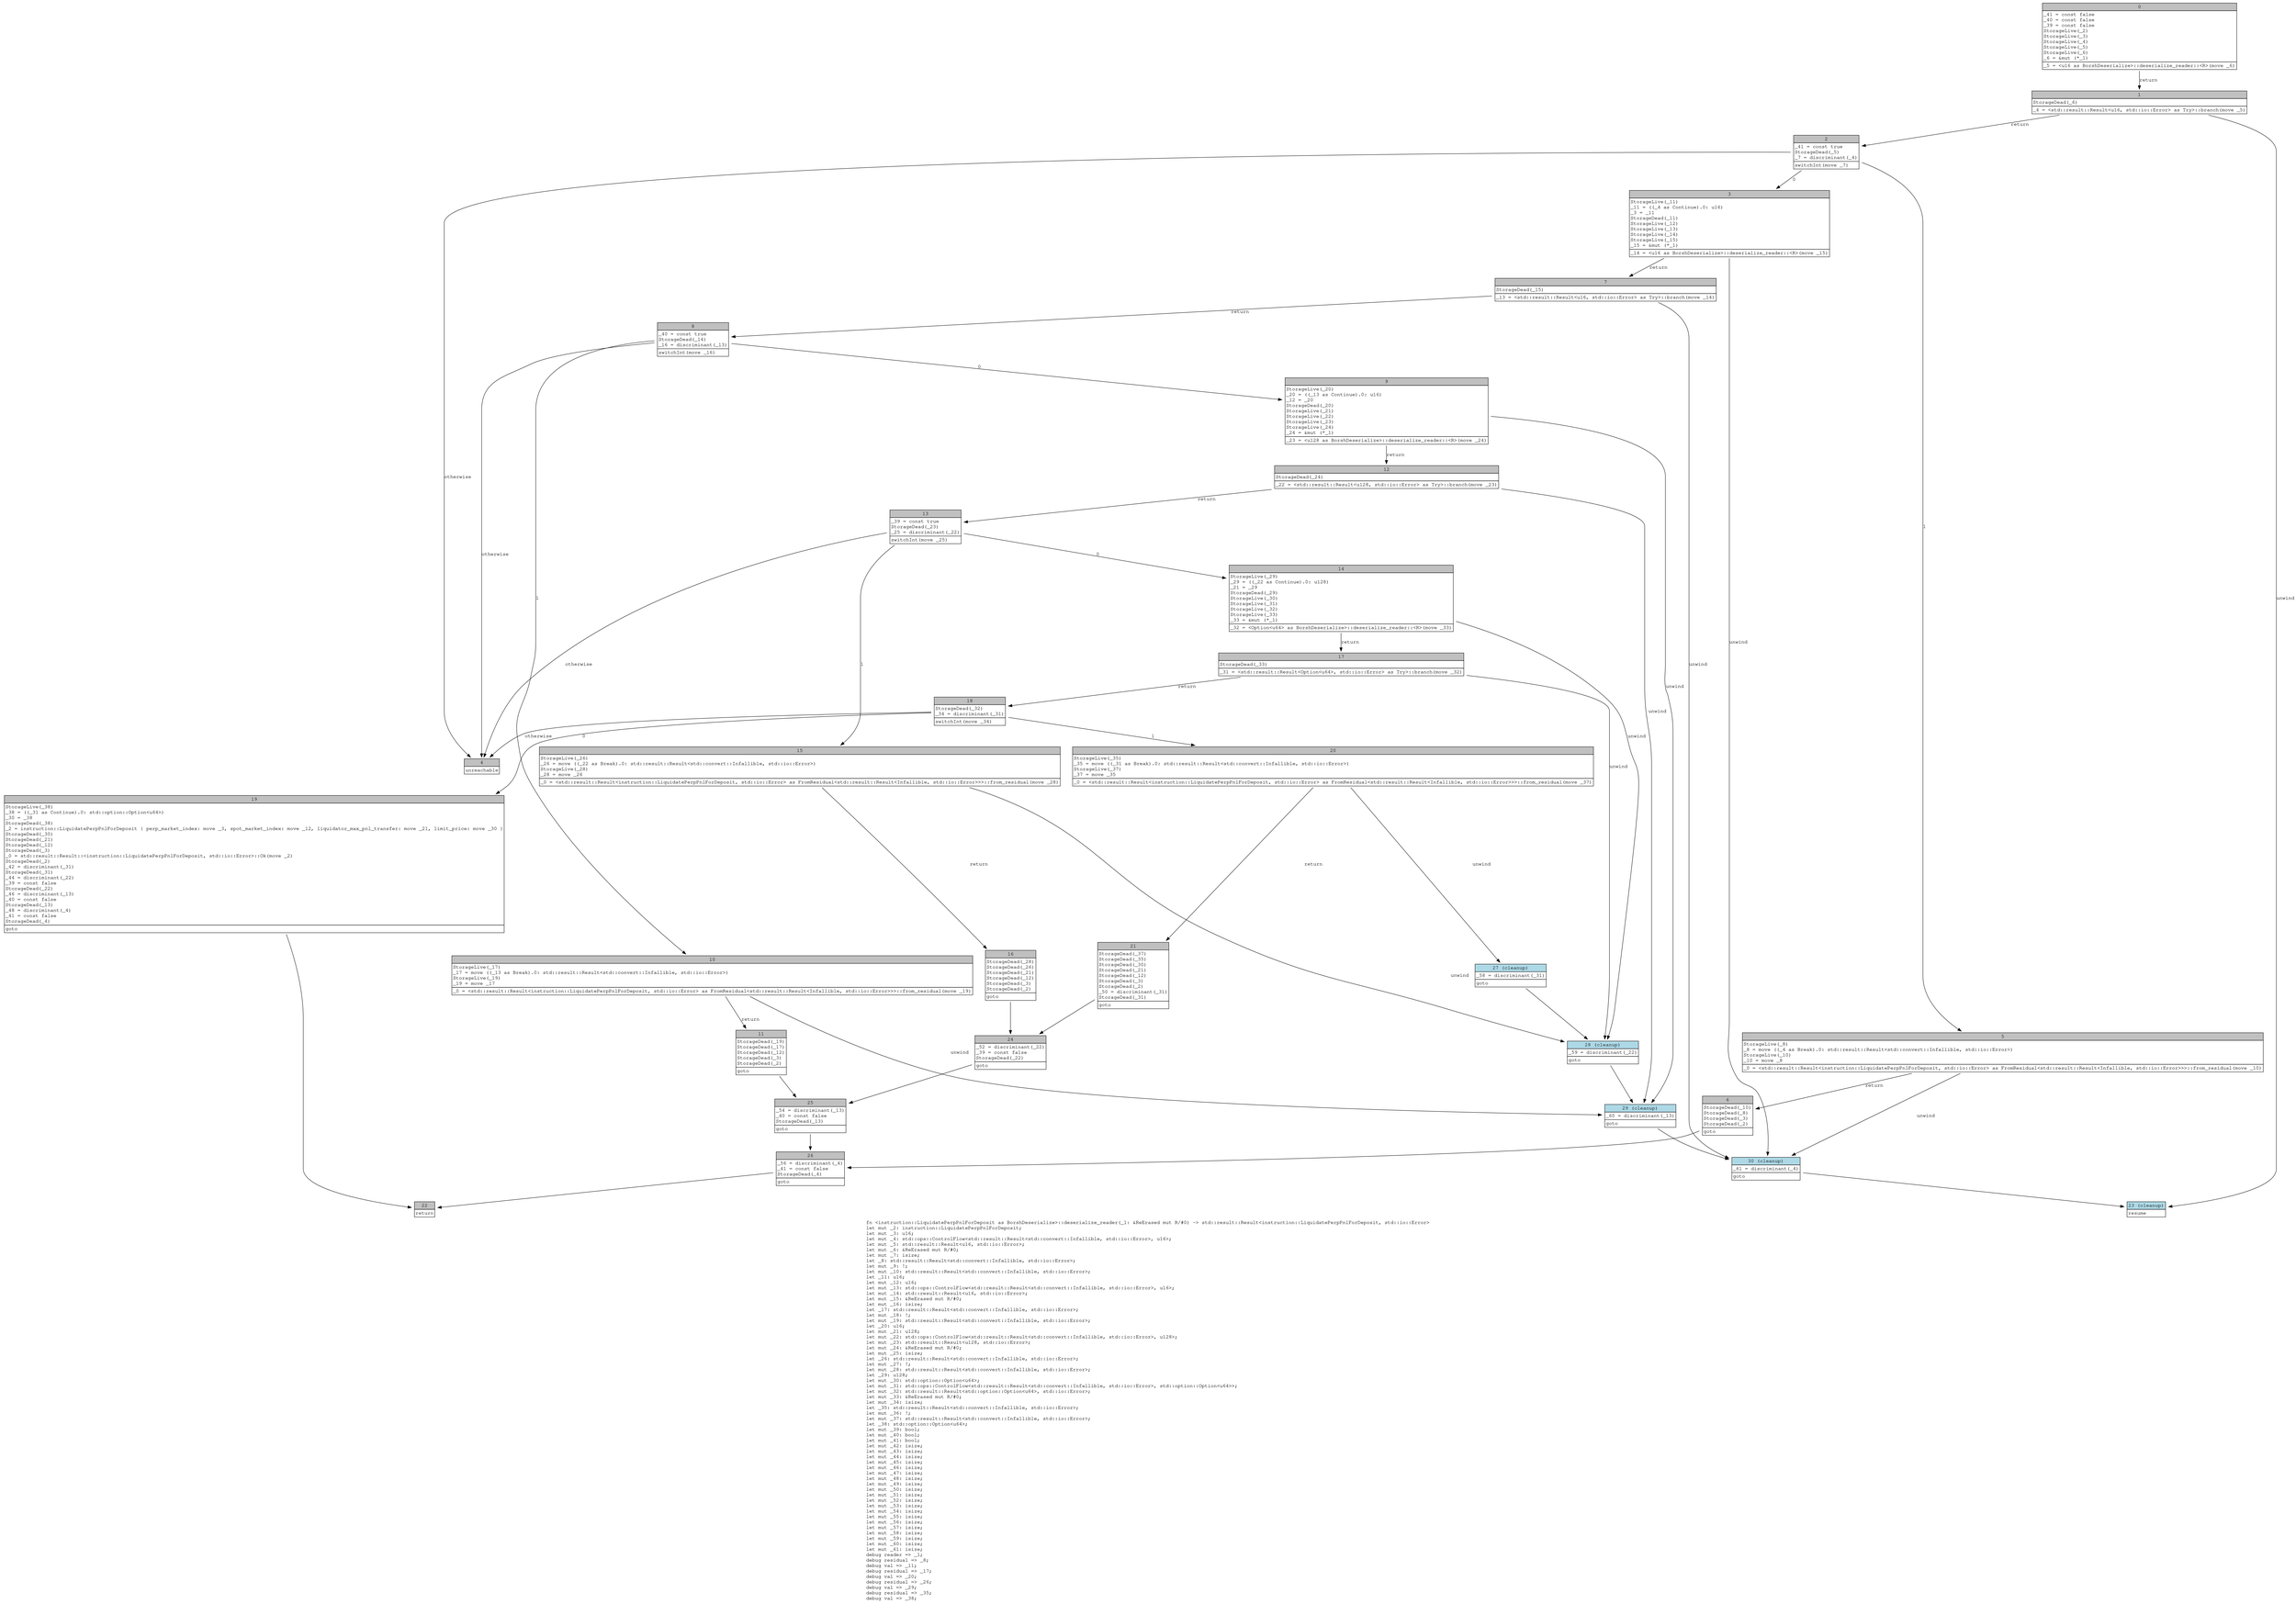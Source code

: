 digraph Mir_0_22771 {
    graph [fontname="Courier, monospace"];
    node [fontname="Courier, monospace"];
    edge [fontname="Courier, monospace"];
    label=<fn &lt;instruction::LiquidatePerpPnlForDeposit as BorshDeserialize&gt;::deserialize_reader(_1: &amp;ReErased mut R/#0) -&gt; std::result::Result&lt;instruction::LiquidatePerpPnlForDeposit, std::io::Error&gt;<br align="left"/>let mut _2: instruction::LiquidatePerpPnlForDeposit;<br align="left"/>let mut _3: u16;<br align="left"/>let mut _4: std::ops::ControlFlow&lt;std::result::Result&lt;std::convert::Infallible, std::io::Error&gt;, u16&gt;;<br align="left"/>let mut _5: std::result::Result&lt;u16, std::io::Error&gt;;<br align="left"/>let mut _6: &amp;ReErased mut R/#0;<br align="left"/>let mut _7: isize;<br align="left"/>let _8: std::result::Result&lt;std::convert::Infallible, std::io::Error&gt;;<br align="left"/>let mut _9: !;<br align="left"/>let mut _10: std::result::Result&lt;std::convert::Infallible, std::io::Error&gt;;<br align="left"/>let _11: u16;<br align="left"/>let mut _12: u16;<br align="left"/>let mut _13: std::ops::ControlFlow&lt;std::result::Result&lt;std::convert::Infallible, std::io::Error&gt;, u16&gt;;<br align="left"/>let mut _14: std::result::Result&lt;u16, std::io::Error&gt;;<br align="left"/>let mut _15: &amp;ReErased mut R/#0;<br align="left"/>let mut _16: isize;<br align="left"/>let _17: std::result::Result&lt;std::convert::Infallible, std::io::Error&gt;;<br align="left"/>let mut _18: !;<br align="left"/>let mut _19: std::result::Result&lt;std::convert::Infallible, std::io::Error&gt;;<br align="left"/>let _20: u16;<br align="left"/>let mut _21: u128;<br align="left"/>let mut _22: std::ops::ControlFlow&lt;std::result::Result&lt;std::convert::Infallible, std::io::Error&gt;, u128&gt;;<br align="left"/>let mut _23: std::result::Result&lt;u128, std::io::Error&gt;;<br align="left"/>let mut _24: &amp;ReErased mut R/#0;<br align="left"/>let mut _25: isize;<br align="left"/>let _26: std::result::Result&lt;std::convert::Infallible, std::io::Error&gt;;<br align="left"/>let mut _27: !;<br align="left"/>let mut _28: std::result::Result&lt;std::convert::Infallible, std::io::Error&gt;;<br align="left"/>let _29: u128;<br align="left"/>let mut _30: std::option::Option&lt;u64&gt;;<br align="left"/>let mut _31: std::ops::ControlFlow&lt;std::result::Result&lt;std::convert::Infallible, std::io::Error&gt;, std::option::Option&lt;u64&gt;&gt;;<br align="left"/>let mut _32: std::result::Result&lt;std::option::Option&lt;u64&gt;, std::io::Error&gt;;<br align="left"/>let mut _33: &amp;ReErased mut R/#0;<br align="left"/>let mut _34: isize;<br align="left"/>let _35: std::result::Result&lt;std::convert::Infallible, std::io::Error&gt;;<br align="left"/>let mut _36: !;<br align="left"/>let mut _37: std::result::Result&lt;std::convert::Infallible, std::io::Error&gt;;<br align="left"/>let _38: std::option::Option&lt;u64&gt;;<br align="left"/>let mut _39: bool;<br align="left"/>let mut _40: bool;<br align="left"/>let mut _41: bool;<br align="left"/>let mut _42: isize;<br align="left"/>let mut _43: isize;<br align="left"/>let mut _44: isize;<br align="left"/>let mut _45: isize;<br align="left"/>let mut _46: isize;<br align="left"/>let mut _47: isize;<br align="left"/>let mut _48: isize;<br align="left"/>let mut _49: isize;<br align="left"/>let mut _50: isize;<br align="left"/>let mut _51: isize;<br align="left"/>let mut _52: isize;<br align="left"/>let mut _53: isize;<br align="left"/>let mut _54: isize;<br align="left"/>let mut _55: isize;<br align="left"/>let mut _56: isize;<br align="left"/>let mut _57: isize;<br align="left"/>let mut _58: isize;<br align="left"/>let mut _59: isize;<br align="left"/>let mut _60: isize;<br align="left"/>let mut _61: isize;<br align="left"/>debug reader =&gt; _1;<br align="left"/>debug residual =&gt; _8;<br align="left"/>debug val =&gt; _11;<br align="left"/>debug residual =&gt; _17;<br align="left"/>debug val =&gt; _20;<br align="left"/>debug residual =&gt; _26;<br align="left"/>debug val =&gt; _29;<br align="left"/>debug residual =&gt; _35;<br align="left"/>debug val =&gt; _38;<br align="left"/>>;
    bb0__0_22771 [shape="none", label=<<table border="0" cellborder="1" cellspacing="0"><tr><td bgcolor="gray" align="center" colspan="1">0</td></tr><tr><td align="left" balign="left">_41 = const false<br/>_40 = const false<br/>_39 = const false<br/>StorageLive(_2)<br/>StorageLive(_3)<br/>StorageLive(_4)<br/>StorageLive(_5)<br/>StorageLive(_6)<br/>_6 = &amp;mut (*_1)<br/></td></tr><tr><td align="left">_5 = &lt;u16 as BorshDeserialize&gt;::deserialize_reader::&lt;R&gt;(move _6)</td></tr></table>>];
    bb1__0_22771 [shape="none", label=<<table border="0" cellborder="1" cellspacing="0"><tr><td bgcolor="gray" align="center" colspan="1">1</td></tr><tr><td align="left" balign="left">StorageDead(_6)<br/></td></tr><tr><td align="left">_4 = &lt;std::result::Result&lt;u16, std::io::Error&gt; as Try&gt;::branch(move _5)</td></tr></table>>];
    bb2__0_22771 [shape="none", label=<<table border="0" cellborder="1" cellspacing="0"><tr><td bgcolor="gray" align="center" colspan="1">2</td></tr><tr><td align="left" balign="left">_41 = const true<br/>StorageDead(_5)<br/>_7 = discriminant(_4)<br/></td></tr><tr><td align="left">switchInt(move _7)</td></tr></table>>];
    bb3__0_22771 [shape="none", label=<<table border="0" cellborder="1" cellspacing="0"><tr><td bgcolor="gray" align="center" colspan="1">3</td></tr><tr><td align="left" balign="left">StorageLive(_11)<br/>_11 = ((_4 as Continue).0: u16)<br/>_3 = _11<br/>StorageDead(_11)<br/>StorageLive(_12)<br/>StorageLive(_13)<br/>StorageLive(_14)<br/>StorageLive(_15)<br/>_15 = &amp;mut (*_1)<br/></td></tr><tr><td align="left">_14 = &lt;u16 as BorshDeserialize&gt;::deserialize_reader::&lt;R&gt;(move _15)</td></tr></table>>];
    bb4__0_22771 [shape="none", label=<<table border="0" cellborder="1" cellspacing="0"><tr><td bgcolor="gray" align="center" colspan="1">4</td></tr><tr><td align="left">unreachable</td></tr></table>>];
    bb5__0_22771 [shape="none", label=<<table border="0" cellborder="1" cellspacing="0"><tr><td bgcolor="gray" align="center" colspan="1">5</td></tr><tr><td align="left" balign="left">StorageLive(_8)<br/>_8 = move ((_4 as Break).0: std::result::Result&lt;std::convert::Infallible, std::io::Error&gt;)<br/>StorageLive(_10)<br/>_10 = move _8<br/></td></tr><tr><td align="left">_0 = &lt;std::result::Result&lt;instruction::LiquidatePerpPnlForDeposit, std::io::Error&gt; as FromResidual&lt;std::result::Result&lt;Infallible, std::io::Error&gt;&gt;&gt;::from_residual(move _10)</td></tr></table>>];
    bb6__0_22771 [shape="none", label=<<table border="0" cellborder="1" cellspacing="0"><tr><td bgcolor="gray" align="center" colspan="1">6</td></tr><tr><td align="left" balign="left">StorageDead(_10)<br/>StorageDead(_8)<br/>StorageDead(_3)<br/>StorageDead(_2)<br/></td></tr><tr><td align="left">goto</td></tr></table>>];
    bb7__0_22771 [shape="none", label=<<table border="0" cellborder="1" cellspacing="0"><tr><td bgcolor="gray" align="center" colspan="1">7</td></tr><tr><td align="left" balign="left">StorageDead(_15)<br/></td></tr><tr><td align="left">_13 = &lt;std::result::Result&lt;u16, std::io::Error&gt; as Try&gt;::branch(move _14)</td></tr></table>>];
    bb8__0_22771 [shape="none", label=<<table border="0" cellborder="1" cellspacing="0"><tr><td bgcolor="gray" align="center" colspan="1">8</td></tr><tr><td align="left" balign="left">_40 = const true<br/>StorageDead(_14)<br/>_16 = discriminant(_13)<br/></td></tr><tr><td align="left">switchInt(move _16)</td></tr></table>>];
    bb9__0_22771 [shape="none", label=<<table border="0" cellborder="1" cellspacing="0"><tr><td bgcolor="gray" align="center" colspan="1">9</td></tr><tr><td align="left" balign="left">StorageLive(_20)<br/>_20 = ((_13 as Continue).0: u16)<br/>_12 = _20<br/>StorageDead(_20)<br/>StorageLive(_21)<br/>StorageLive(_22)<br/>StorageLive(_23)<br/>StorageLive(_24)<br/>_24 = &amp;mut (*_1)<br/></td></tr><tr><td align="left">_23 = &lt;u128 as BorshDeserialize&gt;::deserialize_reader::&lt;R&gt;(move _24)</td></tr></table>>];
    bb10__0_22771 [shape="none", label=<<table border="0" cellborder="1" cellspacing="0"><tr><td bgcolor="gray" align="center" colspan="1">10</td></tr><tr><td align="left" balign="left">StorageLive(_17)<br/>_17 = move ((_13 as Break).0: std::result::Result&lt;std::convert::Infallible, std::io::Error&gt;)<br/>StorageLive(_19)<br/>_19 = move _17<br/></td></tr><tr><td align="left">_0 = &lt;std::result::Result&lt;instruction::LiquidatePerpPnlForDeposit, std::io::Error&gt; as FromResidual&lt;std::result::Result&lt;Infallible, std::io::Error&gt;&gt;&gt;::from_residual(move _19)</td></tr></table>>];
    bb11__0_22771 [shape="none", label=<<table border="0" cellborder="1" cellspacing="0"><tr><td bgcolor="gray" align="center" colspan="1">11</td></tr><tr><td align="left" balign="left">StorageDead(_19)<br/>StorageDead(_17)<br/>StorageDead(_12)<br/>StorageDead(_3)<br/>StorageDead(_2)<br/></td></tr><tr><td align="left">goto</td></tr></table>>];
    bb12__0_22771 [shape="none", label=<<table border="0" cellborder="1" cellspacing="0"><tr><td bgcolor="gray" align="center" colspan="1">12</td></tr><tr><td align="left" balign="left">StorageDead(_24)<br/></td></tr><tr><td align="left">_22 = &lt;std::result::Result&lt;u128, std::io::Error&gt; as Try&gt;::branch(move _23)</td></tr></table>>];
    bb13__0_22771 [shape="none", label=<<table border="0" cellborder="1" cellspacing="0"><tr><td bgcolor="gray" align="center" colspan="1">13</td></tr><tr><td align="left" balign="left">_39 = const true<br/>StorageDead(_23)<br/>_25 = discriminant(_22)<br/></td></tr><tr><td align="left">switchInt(move _25)</td></tr></table>>];
    bb14__0_22771 [shape="none", label=<<table border="0" cellborder="1" cellspacing="0"><tr><td bgcolor="gray" align="center" colspan="1">14</td></tr><tr><td align="left" balign="left">StorageLive(_29)<br/>_29 = ((_22 as Continue).0: u128)<br/>_21 = _29<br/>StorageDead(_29)<br/>StorageLive(_30)<br/>StorageLive(_31)<br/>StorageLive(_32)<br/>StorageLive(_33)<br/>_33 = &amp;mut (*_1)<br/></td></tr><tr><td align="left">_32 = &lt;Option&lt;u64&gt; as BorshDeserialize&gt;::deserialize_reader::&lt;R&gt;(move _33)</td></tr></table>>];
    bb15__0_22771 [shape="none", label=<<table border="0" cellborder="1" cellspacing="0"><tr><td bgcolor="gray" align="center" colspan="1">15</td></tr><tr><td align="left" balign="left">StorageLive(_26)<br/>_26 = move ((_22 as Break).0: std::result::Result&lt;std::convert::Infallible, std::io::Error&gt;)<br/>StorageLive(_28)<br/>_28 = move _26<br/></td></tr><tr><td align="left">_0 = &lt;std::result::Result&lt;instruction::LiquidatePerpPnlForDeposit, std::io::Error&gt; as FromResidual&lt;std::result::Result&lt;Infallible, std::io::Error&gt;&gt;&gt;::from_residual(move _28)</td></tr></table>>];
    bb16__0_22771 [shape="none", label=<<table border="0" cellborder="1" cellspacing="0"><tr><td bgcolor="gray" align="center" colspan="1">16</td></tr><tr><td align="left" balign="left">StorageDead(_28)<br/>StorageDead(_26)<br/>StorageDead(_21)<br/>StorageDead(_12)<br/>StorageDead(_3)<br/>StorageDead(_2)<br/></td></tr><tr><td align="left">goto</td></tr></table>>];
    bb17__0_22771 [shape="none", label=<<table border="0" cellborder="1" cellspacing="0"><tr><td bgcolor="gray" align="center" colspan="1">17</td></tr><tr><td align="left" balign="left">StorageDead(_33)<br/></td></tr><tr><td align="left">_31 = &lt;std::result::Result&lt;Option&lt;u64&gt;, std::io::Error&gt; as Try&gt;::branch(move _32)</td></tr></table>>];
    bb18__0_22771 [shape="none", label=<<table border="0" cellborder="1" cellspacing="0"><tr><td bgcolor="gray" align="center" colspan="1">18</td></tr><tr><td align="left" balign="left">StorageDead(_32)<br/>_34 = discriminant(_31)<br/></td></tr><tr><td align="left">switchInt(move _34)</td></tr></table>>];
    bb19__0_22771 [shape="none", label=<<table border="0" cellborder="1" cellspacing="0"><tr><td bgcolor="gray" align="center" colspan="1">19</td></tr><tr><td align="left" balign="left">StorageLive(_38)<br/>_38 = ((_31 as Continue).0: std::option::Option&lt;u64&gt;)<br/>_30 = _38<br/>StorageDead(_38)<br/>_2 = instruction::LiquidatePerpPnlForDeposit { perp_market_index: move _3, spot_market_index: move _12, liquidator_max_pnl_transfer: move _21, limit_price: move _30 }<br/>StorageDead(_30)<br/>StorageDead(_21)<br/>StorageDead(_12)<br/>StorageDead(_3)<br/>_0 = std::result::Result::&lt;instruction::LiquidatePerpPnlForDeposit, std::io::Error&gt;::Ok(move _2)<br/>StorageDead(_2)<br/>_42 = discriminant(_31)<br/>StorageDead(_31)<br/>_44 = discriminant(_22)<br/>_39 = const false<br/>StorageDead(_22)<br/>_46 = discriminant(_13)<br/>_40 = const false<br/>StorageDead(_13)<br/>_48 = discriminant(_4)<br/>_41 = const false<br/>StorageDead(_4)<br/></td></tr><tr><td align="left">goto</td></tr></table>>];
    bb20__0_22771 [shape="none", label=<<table border="0" cellborder="1" cellspacing="0"><tr><td bgcolor="gray" align="center" colspan="1">20</td></tr><tr><td align="left" balign="left">StorageLive(_35)<br/>_35 = move ((_31 as Break).0: std::result::Result&lt;std::convert::Infallible, std::io::Error&gt;)<br/>StorageLive(_37)<br/>_37 = move _35<br/></td></tr><tr><td align="left">_0 = &lt;std::result::Result&lt;instruction::LiquidatePerpPnlForDeposit, std::io::Error&gt; as FromResidual&lt;std::result::Result&lt;Infallible, std::io::Error&gt;&gt;&gt;::from_residual(move _37)</td></tr></table>>];
    bb21__0_22771 [shape="none", label=<<table border="0" cellborder="1" cellspacing="0"><tr><td bgcolor="gray" align="center" colspan="1">21</td></tr><tr><td align="left" balign="left">StorageDead(_37)<br/>StorageDead(_35)<br/>StorageDead(_30)<br/>StorageDead(_21)<br/>StorageDead(_12)<br/>StorageDead(_3)<br/>StorageDead(_2)<br/>_50 = discriminant(_31)<br/>StorageDead(_31)<br/></td></tr><tr><td align="left">goto</td></tr></table>>];
    bb22__0_22771 [shape="none", label=<<table border="0" cellborder="1" cellspacing="0"><tr><td bgcolor="gray" align="center" colspan="1">22</td></tr><tr><td align="left">return</td></tr></table>>];
    bb23__0_22771 [shape="none", label=<<table border="0" cellborder="1" cellspacing="0"><tr><td bgcolor="lightblue" align="center" colspan="1">23 (cleanup)</td></tr><tr><td align="left">resume</td></tr></table>>];
    bb24__0_22771 [shape="none", label=<<table border="0" cellborder="1" cellspacing="0"><tr><td bgcolor="gray" align="center" colspan="1">24</td></tr><tr><td align="left" balign="left">_52 = discriminant(_22)<br/>_39 = const false<br/>StorageDead(_22)<br/></td></tr><tr><td align="left">goto</td></tr></table>>];
    bb25__0_22771 [shape="none", label=<<table border="0" cellborder="1" cellspacing="0"><tr><td bgcolor="gray" align="center" colspan="1">25</td></tr><tr><td align="left" balign="left">_54 = discriminant(_13)<br/>_40 = const false<br/>StorageDead(_13)<br/></td></tr><tr><td align="left">goto</td></tr></table>>];
    bb26__0_22771 [shape="none", label=<<table border="0" cellborder="1" cellspacing="0"><tr><td bgcolor="gray" align="center" colspan="1">26</td></tr><tr><td align="left" balign="left">_56 = discriminant(_4)<br/>_41 = const false<br/>StorageDead(_4)<br/></td></tr><tr><td align="left">goto</td></tr></table>>];
    bb27__0_22771 [shape="none", label=<<table border="0" cellborder="1" cellspacing="0"><tr><td bgcolor="lightblue" align="center" colspan="1">27 (cleanup)</td></tr><tr><td align="left" balign="left">_58 = discriminant(_31)<br/></td></tr><tr><td align="left">goto</td></tr></table>>];
    bb28__0_22771 [shape="none", label=<<table border="0" cellborder="1" cellspacing="0"><tr><td bgcolor="lightblue" align="center" colspan="1">28 (cleanup)</td></tr><tr><td align="left" balign="left">_59 = discriminant(_22)<br/></td></tr><tr><td align="left">goto</td></tr></table>>];
    bb29__0_22771 [shape="none", label=<<table border="0" cellborder="1" cellspacing="0"><tr><td bgcolor="lightblue" align="center" colspan="1">29 (cleanup)</td></tr><tr><td align="left" balign="left">_60 = discriminant(_13)<br/></td></tr><tr><td align="left">goto</td></tr></table>>];
    bb30__0_22771 [shape="none", label=<<table border="0" cellborder="1" cellspacing="0"><tr><td bgcolor="lightblue" align="center" colspan="1">30 (cleanup)</td></tr><tr><td align="left" balign="left">_61 = discriminant(_4)<br/></td></tr><tr><td align="left">goto</td></tr></table>>];
    bb0__0_22771 -> bb1__0_22771 [label="return"];
    bb1__0_22771 -> bb2__0_22771 [label="return"];
    bb1__0_22771 -> bb23__0_22771 [label="unwind"];
    bb2__0_22771 -> bb3__0_22771 [label="0"];
    bb2__0_22771 -> bb5__0_22771 [label="1"];
    bb2__0_22771 -> bb4__0_22771 [label="otherwise"];
    bb3__0_22771 -> bb7__0_22771 [label="return"];
    bb3__0_22771 -> bb30__0_22771 [label="unwind"];
    bb5__0_22771 -> bb6__0_22771 [label="return"];
    bb5__0_22771 -> bb30__0_22771 [label="unwind"];
    bb6__0_22771 -> bb26__0_22771 [label=""];
    bb7__0_22771 -> bb8__0_22771 [label="return"];
    bb7__0_22771 -> bb30__0_22771 [label="unwind"];
    bb8__0_22771 -> bb9__0_22771 [label="0"];
    bb8__0_22771 -> bb10__0_22771 [label="1"];
    bb8__0_22771 -> bb4__0_22771 [label="otherwise"];
    bb9__0_22771 -> bb12__0_22771 [label="return"];
    bb9__0_22771 -> bb29__0_22771 [label="unwind"];
    bb10__0_22771 -> bb11__0_22771 [label="return"];
    bb10__0_22771 -> bb29__0_22771 [label="unwind"];
    bb11__0_22771 -> bb25__0_22771 [label=""];
    bb12__0_22771 -> bb13__0_22771 [label="return"];
    bb12__0_22771 -> bb29__0_22771 [label="unwind"];
    bb13__0_22771 -> bb14__0_22771 [label="0"];
    bb13__0_22771 -> bb15__0_22771 [label="1"];
    bb13__0_22771 -> bb4__0_22771 [label="otherwise"];
    bb14__0_22771 -> bb17__0_22771 [label="return"];
    bb14__0_22771 -> bb28__0_22771 [label="unwind"];
    bb15__0_22771 -> bb16__0_22771 [label="return"];
    bb15__0_22771 -> bb28__0_22771 [label="unwind"];
    bb16__0_22771 -> bb24__0_22771 [label=""];
    bb17__0_22771 -> bb18__0_22771 [label="return"];
    bb17__0_22771 -> bb28__0_22771 [label="unwind"];
    bb18__0_22771 -> bb19__0_22771 [label="0"];
    bb18__0_22771 -> bb20__0_22771 [label="1"];
    bb18__0_22771 -> bb4__0_22771 [label="otherwise"];
    bb19__0_22771 -> bb22__0_22771 [label=""];
    bb20__0_22771 -> bb21__0_22771 [label="return"];
    bb20__0_22771 -> bb27__0_22771 [label="unwind"];
    bb21__0_22771 -> bb24__0_22771 [label=""];
    bb24__0_22771 -> bb25__0_22771 [label=""];
    bb25__0_22771 -> bb26__0_22771 [label=""];
    bb26__0_22771 -> bb22__0_22771 [label=""];
    bb27__0_22771 -> bb28__0_22771 [label=""];
    bb28__0_22771 -> bb29__0_22771 [label=""];
    bb29__0_22771 -> bb30__0_22771 [label=""];
    bb30__0_22771 -> bb23__0_22771 [label=""];
}
